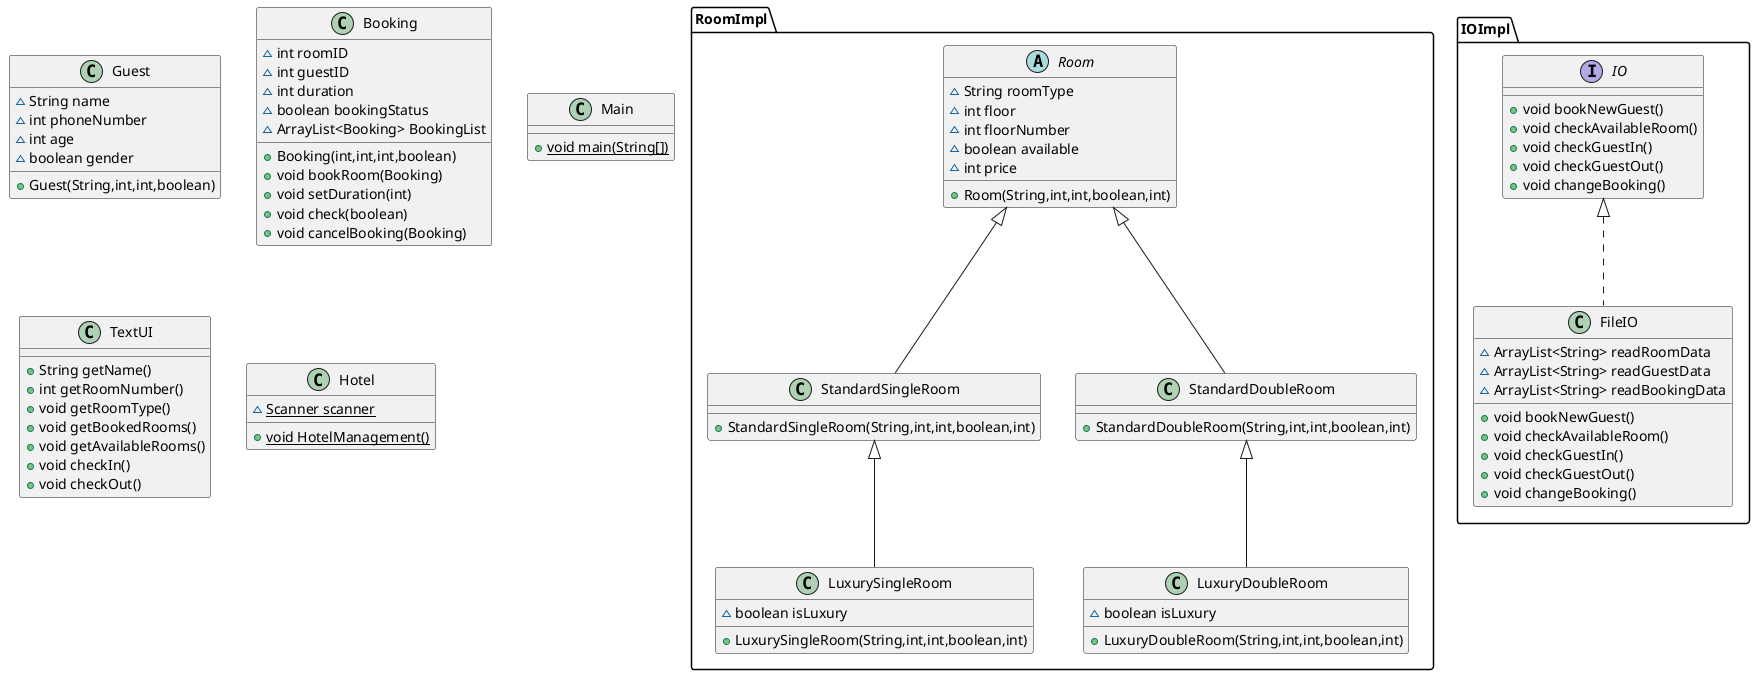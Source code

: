 @startuml
class Guest
{
~ String name
~ int phoneNumber
~ int age
~ boolean gender
+ Guest(String,int,int,boolean)
}

class RoomImpl.LuxurySingleRoom
{
~ boolean isLuxury
+ LuxurySingleRoom(String,int,int,boolean,int)
}

class Booking
{
~ int roomID
~ int guestID
~ int duration
~ boolean bookingStatus
~ ArrayList<Booking> BookingList
+ Booking(int,int,int,boolean)
+ void bookRoom(Booking)
+ void setDuration(int)
+ void check(boolean)
+ void cancelBooking(Booking)
}

abstract class RoomImpl.Room
{
~ String roomType
~ int floor
~ int floorNumber
~ boolean available
~ int price
+ Room(String,int,int,boolean,int)
}

class IOImpl.FileIO
{
~ ArrayList<String> readRoomData
~ ArrayList<String> readGuestData
~ ArrayList<String> readBookingData
+ void bookNewGuest()
+ void checkAvailableRoom()
+ void checkGuestIn()
+ void checkGuestOut()
+ void changeBooking()
}

class Main
{
+ {static} void main(String[])
}

class RoomImpl.StandardSingleRoom
{
+ StandardSingleRoom(String,int,int,boolean,int)
}

interface IOImpl.IO
{
+ void bookNewGuest()
+ void checkAvailableRoom()
+ void checkGuestIn()
+ void checkGuestOut()
+ void changeBooking()
}

class RoomImpl.StandardDoubleRoom
{
+ StandardDoubleRoom(String,int,int,boolean,int)
}

class TextUI
{
+ String getName()
+ int getRoomNumber()
+ void getRoomType()
+ void getBookedRooms()
+ void getAvailableRooms()
+ void checkIn()
+ void checkOut()
}

class Hotel
{
~ {static} Scanner scanner
+ {static} void HotelManagement()
}

class RoomImpl.LuxuryDoubleRoom
{
~ boolean isLuxury
+ LuxuryDoubleRoom(String,int,int,boolean,int)
}

RoomImpl.StandardSingleRoom <|-- RoomImpl.LuxurySingleRoom
IOImpl.IO <|.. IOImpl.FileIO
RoomImpl.Room <|-- RoomImpl.StandardSingleRoom
RoomImpl.Room <|-- RoomImpl.StandardDoubleRoom
RoomImpl.StandardDoubleRoom <|-- RoomImpl.LuxuryDoubleRoom
@enduml